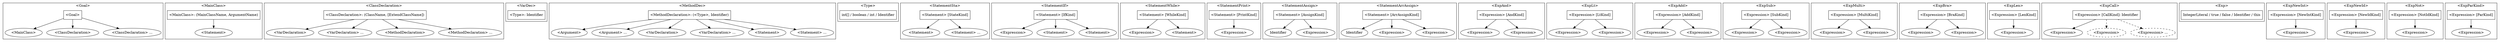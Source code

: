 digraph {

    subgraph clusterGoal {
        label="<Goal>";
        goal[shape="box" label="<Goal>"];
        goalMainClass[label="<MainClass>"];
        goalClassDeclaration[label="<ClassDeclaration>"];
        goalClassDeclarationMore[label="<ClassDeclaration> ..."];
    }

    subgraph clusterMainClass {
        label="<MainClass>"
        mainClass[shape="box" label="<MainClass>: (MainClassName, ArgumentName)"];
        mainClassStatement[label="<Statement>"];
    }

    subgraph clusterClassDec {
        label="<ClassDeclaration>"
        classDec[shape="box" label="<ClassDeclaration>: (ClassName, [ExtendClassName])"];
        classDecVarDec[label="<VarDeclaration>"];
        classDecVarDecMore[label="<VarDeclaration> ..."];
        classDecMethodDec[label="<MethodDeclaration>"];
        classDecMethodDecMore[label="<MethodDeclaration> ..."];
    }

    subgraph clusterVarDec {
        label="<VarDec>"
        varDec[shape="box" label="<Type>: Identifier"];
    }

    subgraph clusterMethodDec {
        label="<MethodDec>"
        methodDec[shape="box" label="<MethodDeclaration>: (<Type>, Identifier)"];
        methodDecArg[label="<Argument>"];
        methodDecArgMore[label="<Argument> ..."];
        methodDecVarDec[label="<VarDeclaration>"];
        methodDecVarDecMore[label="<VarDeclaration> ..."];
        methodDecStatement[label="<Statement>"];
        methodDecStatementMore[label="<Statement> ..."];
    }

    subgraph clusterType {
        label="<Type>"
        type[shape="box" label="int[] / boolean / int / Identifier"];
    }

    subgraph clusterStatementSta {
        label="<StatementSta>"
        statementSta[shape="box" label="<Statement> [StateKind]"];
        statementState[label="<Statement>"];
        statementStateMore[label="<Statement> ..."];
    }

    subgraph clusterStatementIf {
        label="<StatementIf>"
        statementIf[shape="box" label="<Statement> [IfKind]"];
        statementIf1[label="<Expression>"];
        statementIf2[label="<Statement>"];
        statementIf3[label="<Statement>"];
    }

    subgraph clusterStatementWhile {
        label="<StatementWhile>"
        statementWhile[shape="box" label="<Statement> [WhileKind]"];
        statementW1[label="<Expression>"];
        statementW2[label="<Statement>"];
    }

    subgraph clusterStatementPrint {
        label="<StatementPrint>"
        statementPrint[shape="box" label="<Statement> [PrintKind]"];
        statementP[label="<Expression>"];
    }

    subgraph clusterStatementAssign {
        label="<StatementAssign>"
        statementAssign[shape="box" label="<Statement> [AssignKind]"];
        statementA1[label="Identifier"];
        statementA2[label="<Expression>"];
    }

    subgraph clusterStatementArrAssign {
        label="<StatementArrAssign>"
        statementArrAssign[shape="box" label="<Statement> [ArrAssignKind]"];
        statementAr1[label="Identifier"];
        statementAr2[label="<Expression>"];
        statementAr3[label="<Expression>"];
    }

    subgraph clusterExpAnd {
        label="<ExpAnd>"
        expAnd[shape="box" label="<Expression> [AndKind]"];
        expA1[label="<Expression>"];
        expA2[label="<Expression>"];
    }

    subgraph clusterExpLt {
        label="<ExpLt>"
        expLt[shape="box" label="<Expression> [LtKind]"];
        expLt1[label="<Expression>"];
        expLt2[label="<Expression>"];
    }

    subgraph clusterExpAdd {
        label="<ExpAdd>"
        expAdd[shape="box" label="<Expression> [AddKind]"];
        expAd1[label="<Expression>"];
        expAd2[label="<Expression>"];
    }

    subgraph clusterExpSub {
        label="<ExpSub>"
        expSub[shape="box" label="<Expression> [SubKind]"];
        expS1[label="<Expression>"];
        expS2[label="<Expression>"];
    }

    subgraph clusterExpMulti {
        label="<ExpMulti>"
        expMulti[shape="box" label="<Expression> [MultiKind]"];
        expM1[label="<Expression>"];
        expM2[label="<Expression>"];
    }

    subgraph clusterExpBra {
        label="<ExpBra>"
        expBra[shape="box" label="<Expression> [BraKind]"];
        expB1[label="<Expression>"];
        expB2[label="<Expression>"];
    }

    subgraph clusterExpLen {
        label="<ExpLen>"
        expLen[shape="box" label="<Expression> [LenKind]"];
        expL1[label="<Expression>"];
    }

    subgraph clusterExpCall {
        label="<ExpCall>"
        expCall[shape="box" label="<Expression> [CallKind]: Identifier"];
        expC1[label="<Expression>"];
        expC2[label="<Expression>" style=dashed];            // optional
        expC2More[label="<Expression> ..." style=dashed];    // optional
    }

    subgraph clusterExp {
        label="<Exp>"
        exp[shape="box" label="IntegerLiteral / true / false / Identifier / this"];
    }

    subgraph clusterExpNewInt {
        label="<ExpNewInt>"
        expNewInt[shape="box" label="<Expression> [NewIntKind]"];
        expNi1[label="<Expression>"];
    }

    subgraph clusterExpNewId {
        label="<ExpNewId>"
        expNewId[shape="box" label="<Expression> [NewIdKind]"];
        expNd1[label="<Expression>"];
    }

    subgraph clusterExpNot {
        label="<ExpNot>"
        expNot[shape="box" label="<Expression> [NotIdKind]"];
        expNo1[label="<Expression>"];
    }

    subgraph clusterExpParKind {
        label="<ExpParKind>"
        expPar[shape="box" label="<Expression> [ParKind]"];
        expP1[label="<Expression>"];
    }

    {
        goal -> goalMainClass;
        goal -> goalClassDeclaration;
        goal -> goalClassDeclarationMore;

        mainClass -> mainClassStatement;

        classDec -> classDecVarDec;
        classDec -> classDecVarDecMore;
        classDec -> classDecMethodDec;
        classDec -> classDecMethodDecMore;

        methodDec -> methodDecArg;
        methodDec -> methodDecArgMore;
        methodDec -> methodDecVarDec;
        methodDec -> methodDecVarDecMore;
        methodDec -> methodDecStatement;
        methodDec -> methodDecStatementMore;

        statementSta -> statementState;
        statementSta -> statementStateMore;

        statementIf -> statementIf1;
        statementIf -> statementIf2;
        statementIf -> statementIf3;

        statementWhile -> statementW1;
        statementWhile -> statementW2;

        statementPrint -> statementP;

        statementAssign -> statementA1;
        statementAssign -> statementA2;

        statementArrAssign -> statementAr1;
        statementArrAssign -> statementAr2;
        statementArrAssign -> statementAr3;

        expAnd -> expA1;
        expAnd -> expA2;

        expLt -> expLt1;
        expLt -> expLt2;

        expAdd -> expAd1;
        expAdd -> expAd2;

        expSub -> expS1;
        expSub -> expS2;

        expMulti -> expM1;
        expMulti -> expM2;

        expBra -> expB1;
        expBra -> expB2;

        expLen -> expL1;

        expCall -> expC1;
        expCall -> expC2[style=dashed];
        expCall -> expC2More[style=dashed];

        expNewInt -> expNi1;

        expNewId -> expNd1;

        expNot -> expNo1;

        expPar -> expP1;

    }
}
